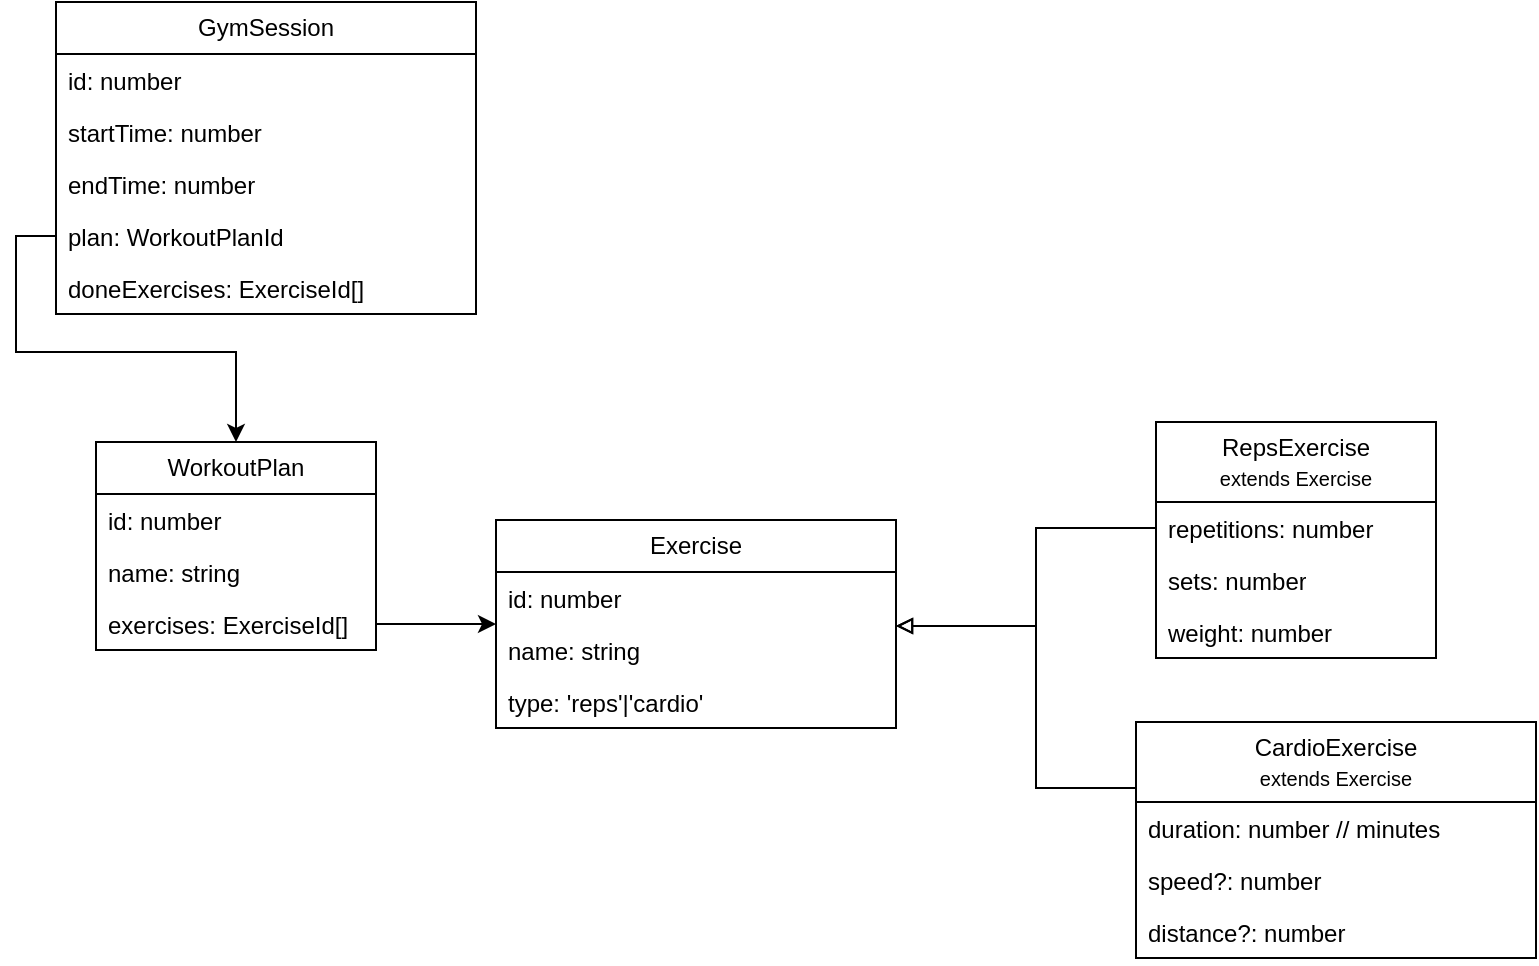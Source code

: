 <mxfile version="24.5.3" type="device">
  <diagram name="Page-1" id="pEY09YPnSbNz0dHcb1P7">
    <mxGraphModel dx="1434" dy="844" grid="1" gridSize="10" guides="1" tooltips="1" connect="1" arrows="1" fold="1" page="1" pageScale="1" pageWidth="850" pageHeight="1100" math="0" shadow="0">
      <root>
        <mxCell id="0" />
        <mxCell id="1" parent="0" />
        <mxCell id="rd8fTJZDC7uT6Glxr3qu-1" value="WorkoutPlan" style="swimlane;fontStyle=0;childLayout=stackLayout;horizontal=1;startSize=26;fillColor=none;horizontalStack=0;resizeParent=1;resizeParentMax=0;resizeLast=0;collapsible=1;marginBottom=0;whiteSpace=wrap;html=1;" vertex="1" parent="1">
          <mxGeometry x="90" y="360" width="140" height="104" as="geometry" />
        </mxCell>
        <mxCell id="rd8fTJZDC7uT6Glxr3qu-3" value="id: number" style="text;strokeColor=none;fillColor=none;align=left;verticalAlign=top;spacingLeft=4;spacingRight=4;overflow=hidden;rotatable=0;points=[[0,0.5],[1,0.5]];portConstraint=eastwest;whiteSpace=wrap;html=1;" vertex="1" parent="rd8fTJZDC7uT6Glxr3qu-1">
          <mxGeometry y="26" width="140" height="26" as="geometry" />
        </mxCell>
        <mxCell id="rd8fTJZDC7uT6Glxr3qu-37" value="name: string" style="text;strokeColor=none;fillColor=none;align=left;verticalAlign=top;spacingLeft=4;spacingRight=4;overflow=hidden;rotatable=0;points=[[0,0.5],[1,0.5]];portConstraint=eastwest;whiteSpace=wrap;html=1;" vertex="1" parent="rd8fTJZDC7uT6Glxr3qu-1">
          <mxGeometry y="52" width="140" height="26" as="geometry" />
        </mxCell>
        <mxCell id="rd8fTJZDC7uT6Glxr3qu-2" value="exercises: ExerciseId[]" style="text;strokeColor=none;fillColor=none;align=left;verticalAlign=top;spacingLeft=4;spacingRight=4;overflow=hidden;rotatable=0;points=[[0,0.5],[1,0.5]];portConstraint=eastwest;whiteSpace=wrap;html=1;" vertex="1" parent="rd8fTJZDC7uT6Glxr3qu-1">
          <mxGeometry y="78" width="140" height="26" as="geometry" />
        </mxCell>
        <mxCell id="rd8fTJZDC7uT6Glxr3qu-5" value="Exercise" style="swimlane;fontStyle=0;childLayout=stackLayout;horizontal=1;startSize=26;fillColor=none;horizontalStack=0;resizeParent=1;resizeParentMax=0;resizeLast=0;collapsible=1;marginBottom=0;whiteSpace=wrap;html=1;" vertex="1" parent="1">
          <mxGeometry x="290" y="399" width="200" height="104" as="geometry" />
        </mxCell>
        <mxCell id="rd8fTJZDC7uT6Glxr3qu-11" value="id: number" style="text;strokeColor=none;fillColor=none;align=left;verticalAlign=top;spacingLeft=4;spacingRight=4;overflow=hidden;rotatable=0;points=[[0,0.5],[1,0.5]];portConstraint=eastwest;whiteSpace=wrap;html=1;" vertex="1" parent="rd8fTJZDC7uT6Glxr3qu-5">
          <mxGeometry y="26" width="200" height="26" as="geometry" />
        </mxCell>
        <mxCell id="rd8fTJZDC7uT6Glxr3qu-6" value="name: string" style="text;strokeColor=none;fillColor=none;align=left;verticalAlign=top;spacingLeft=4;spacingRight=4;overflow=hidden;rotatable=0;points=[[0,0.5],[1,0.5]];portConstraint=eastwest;whiteSpace=wrap;html=1;" vertex="1" parent="rd8fTJZDC7uT6Glxr3qu-5">
          <mxGeometry y="52" width="200" height="26" as="geometry" />
        </mxCell>
        <mxCell id="rd8fTJZDC7uT6Glxr3qu-18" value="type: &#39;reps&#39;|&#39;cardio&#39;" style="text;strokeColor=none;fillColor=none;align=left;verticalAlign=top;spacingLeft=4;spacingRight=4;overflow=hidden;rotatable=0;points=[[0,0.5],[1,0.5]];portConstraint=eastwest;whiteSpace=wrap;html=1;" vertex="1" parent="rd8fTJZDC7uT6Glxr3qu-5">
          <mxGeometry y="78" width="200" height="26" as="geometry" />
        </mxCell>
        <mxCell id="rd8fTJZDC7uT6Glxr3qu-10" style="edgeStyle=orthogonalEdgeStyle;rounded=0;orthogonalLoop=1;jettySize=auto;html=1;" edge="1" parent="1" source="rd8fTJZDC7uT6Glxr3qu-2" target="rd8fTJZDC7uT6Glxr3qu-5">
          <mxGeometry relative="1" as="geometry" />
        </mxCell>
        <mxCell id="rd8fTJZDC7uT6Glxr3qu-12" value="GymSession" style="swimlane;fontStyle=0;childLayout=stackLayout;horizontal=1;startSize=26;fillColor=none;horizontalStack=0;resizeParent=1;resizeParentMax=0;resizeLast=0;collapsible=1;marginBottom=0;whiteSpace=wrap;html=1;" vertex="1" parent="1">
          <mxGeometry x="70" y="140" width="210" height="156" as="geometry" />
        </mxCell>
        <mxCell id="rd8fTJZDC7uT6Glxr3qu-13" value="id: number" style="text;strokeColor=none;fillColor=none;align=left;verticalAlign=top;spacingLeft=4;spacingRight=4;overflow=hidden;rotatable=0;points=[[0,0.5],[1,0.5]];portConstraint=eastwest;whiteSpace=wrap;html=1;" vertex="1" parent="rd8fTJZDC7uT6Glxr3qu-12">
          <mxGeometry y="26" width="210" height="26" as="geometry" />
        </mxCell>
        <mxCell id="rd8fTJZDC7uT6Glxr3qu-14" value="startTime: number" style="text;strokeColor=none;fillColor=none;align=left;verticalAlign=top;spacingLeft=4;spacingRight=4;overflow=hidden;rotatable=0;points=[[0,0.5],[1,0.5]];portConstraint=eastwest;whiteSpace=wrap;html=1;" vertex="1" parent="rd8fTJZDC7uT6Glxr3qu-12">
          <mxGeometry y="52" width="210" height="26" as="geometry" />
        </mxCell>
        <mxCell id="rd8fTJZDC7uT6Glxr3qu-15" value="endTime: number" style="text;strokeColor=none;fillColor=none;align=left;verticalAlign=top;spacingLeft=4;spacingRight=4;overflow=hidden;rotatable=0;points=[[0,0.5],[1,0.5]];portConstraint=eastwest;whiteSpace=wrap;html=1;" vertex="1" parent="rd8fTJZDC7uT6Glxr3qu-12">
          <mxGeometry y="78" width="210" height="26" as="geometry" />
        </mxCell>
        <mxCell id="rd8fTJZDC7uT6Glxr3qu-16" value="plan: WorkoutPlanId" style="text;strokeColor=none;fillColor=none;align=left;verticalAlign=top;spacingLeft=4;spacingRight=4;overflow=hidden;rotatable=0;points=[[0,0.5],[1,0.5]];portConstraint=eastwest;whiteSpace=wrap;html=1;" vertex="1" parent="rd8fTJZDC7uT6Glxr3qu-12">
          <mxGeometry y="104" width="210" height="26" as="geometry" />
        </mxCell>
        <mxCell id="rd8fTJZDC7uT6Glxr3qu-17" value="doneExercises: ExerciseId[]" style="text;strokeColor=none;fillColor=none;align=left;verticalAlign=top;spacingLeft=4;spacingRight=4;overflow=hidden;rotatable=0;points=[[0,0.5],[1,0.5]];portConstraint=eastwest;whiteSpace=wrap;html=1;" vertex="1" parent="rd8fTJZDC7uT6Glxr3qu-12">
          <mxGeometry y="130" width="210" height="26" as="geometry" />
        </mxCell>
        <mxCell id="rd8fTJZDC7uT6Glxr3qu-20" value="RepsExercise&lt;br&gt;&lt;font style=&quot;font-size: 10px;&quot;&gt;extends Exercise&lt;/font&gt;" style="swimlane;fontStyle=0;childLayout=stackLayout;horizontal=1;startSize=40;fillColor=none;horizontalStack=0;resizeParent=1;resizeParentMax=0;resizeLast=0;collapsible=1;marginBottom=0;whiteSpace=wrap;html=1;" vertex="1" parent="1">
          <mxGeometry x="620" y="350" width="140" height="118" as="geometry" />
        </mxCell>
        <mxCell id="rd8fTJZDC7uT6Glxr3qu-25" value="repetitions: number" style="text;strokeColor=none;fillColor=none;align=left;verticalAlign=top;spacingLeft=4;spacingRight=4;overflow=hidden;rotatable=0;points=[[0,0.5],[1,0.5]];portConstraint=eastwest;whiteSpace=wrap;html=1;" vertex="1" parent="rd8fTJZDC7uT6Glxr3qu-20">
          <mxGeometry y="40" width="140" height="26" as="geometry" />
        </mxCell>
        <mxCell id="rd8fTJZDC7uT6Glxr3qu-26" value="sets: number" style="text;strokeColor=none;fillColor=none;align=left;verticalAlign=top;spacingLeft=4;spacingRight=4;overflow=hidden;rotatable=0;points=[[0,0.5],[1,0.5]];portConstraint=eastwest;whiteSpace=wrap;html=1;" vertex="1" parent="rd8fTJZDC7uT6Glxr3qu-20">
          <mxGeometry y="66" width="140" height="26" as="geometry" />
        </mxCell>
        <mxCell id="rd8fTJZDC7uT6Glxr3qu-27" value="weight: number" style="text;strokeColor=none;fillColor=none;align=left;verticalAlign=top;spacingLeft=4;spacingRight=4;overflow=hidden;rotatable=0;points=[[0,0.5],[1,0.5]];portConstraint=eastwest;whiteSpace=wrap;html=1;" vertex="1" parent="rd8fTJZDC7uT6Glxr3qu-20">
          <mxGeometry y="92" width="140" height="26" as="geometry" />
        </mxCell>
        <mxCell id="rd8fTJZDC7uT6Glxr3qu-24" style="edgeStyle=orthogonalEdgeStyle;rounded=0;orthogonalLoop=1;jettySize=auto;html=1;" edge="1" parent="1" source="rd8fTJZDC7uT6Glxr3qu-16" target="rd8fTJZDC7uT6Glxr3qu-1">
          <mxGeometry relative="1" as="geometry" />
        </mxCell>
        <mxCell id="rd8fTJZDC7uT6Glxr3qu-28" style="edgeStyle=orthogonalEdgeStyle;rounded=0;orthogonalLoop=1;jettySize=auto;html=1;endArrow=block;endFill=0;" edge="1" parent="1" source="rd8fTJZDC7uT6Glxr3qu-25" target="rd8fTJZDC7uT6Glxr3qu-5">
          <mxGeometry relative="1" as="geometry">
            <Array as="points">
              <mxPoint x="560" y="403" />
              <mxPoint x="560" y="452" />
            </Array>
          </mxGeometry>
        </mxCell>
        <mxCell id="rd8fTJZDC7uT6Glxr3qu-33" style="edgeStyle=orthogonalEdgeStyle;rounded=0;orthogonalLoop=1;jettySize=auto;html=1;endArrow=block;endFill=0;" edge="1" parent="1" source="rd8fTJZDC7uT6Glxr3qu-29" target="rd8fTJZDC7uT6Glxr3qu-5">
          <mxGeometry relative="1" as="geometry">
            <Array as="points">
              <mxPoint x="560" y="533" />
              <mxPoint x="560" y="452" />
            </Array>
          </mxGeometry>
        </mxCell>
        <mxCell id="rd8fTJZDC7uT6Glxr3qu-29" value="CardioExercise&lt;br&gt;&lt;font style=&quot;font-size: 10px;&quot;&gt;extends Exercise&lt;/font&gt;" style="swimlane;fontStyle=0;childLayout=stackLayout;horizontal=1;startSize=40;fillColor=none;horizontalStack=0;resizeParent=1;resizeParentMax=0;resizeLast=0;collapsible=1;marginBottom=0;whiteSpace=wrap;html=1;" vertex="1" parent="1">
          <mxGeometry x="610" y="500" width="200" height="118" as="geometry" />
        </mxCell>
        <mxCell id="rd8fTJZDC7uT6Glxr3qu-34" value="duration: number // minutes" style="text;strokeColor=none;fillColor=none;align=left;verticalAlign=top;spacingLeft=4;spacingRight=4;overflow=hidden;rotatable=0;points=[[0,0.5],[1,0.5]];portConstraint=eastwest;whiteSpace=wrap;html=1;" vertex="1" parent="rd8fTJZDC7uT6Glxr3qu-29">
          <mxGeometry y="40" width="200" height="26" as="geometry" />
        </mxCell>
        <mxCell id="rd8fTJZDC7uT6Glxr3qu-35" value="speed?: number" style="text;strokeColor=none;fillColor=none;align=left;verticalAlign=top;spacingLeft=4;spacingRight=4;overflow=hidden;rotatable=0;points=[[0,0.5],[1,0.5]];portConstraint=eastwest;whiteSpace=wrap;html=1;" vertex="1" parent="rd8fTJZDC7uT6Glxr3qu-29">
          <mxGeometry y="66" width="200" height="26" as="geometry" />
        </mxCell>
        <mxCell id="rd8fTJZDC7uT6Glxr3qu-36" value="distance?: number" style="text;strokeColor=none;fillColor=none;align=left;verticalAlign=top;spacingLeft=4;spacingRight=4;overflow=hidden;rotatable=0;points=[[0,0.5],[1,0.5]];portConstraint=eastwest;whiteSpace=wrap;html=1;" vertex="1" parent="rd8fTJZDC7uT6Glxr3qu-29">
          <mxGeometry y="92" width="200" height="26" as="geometry" />
        </mxCell>
      </root>
    </mxGraphModel>
  </diagram>
</mxfile>
